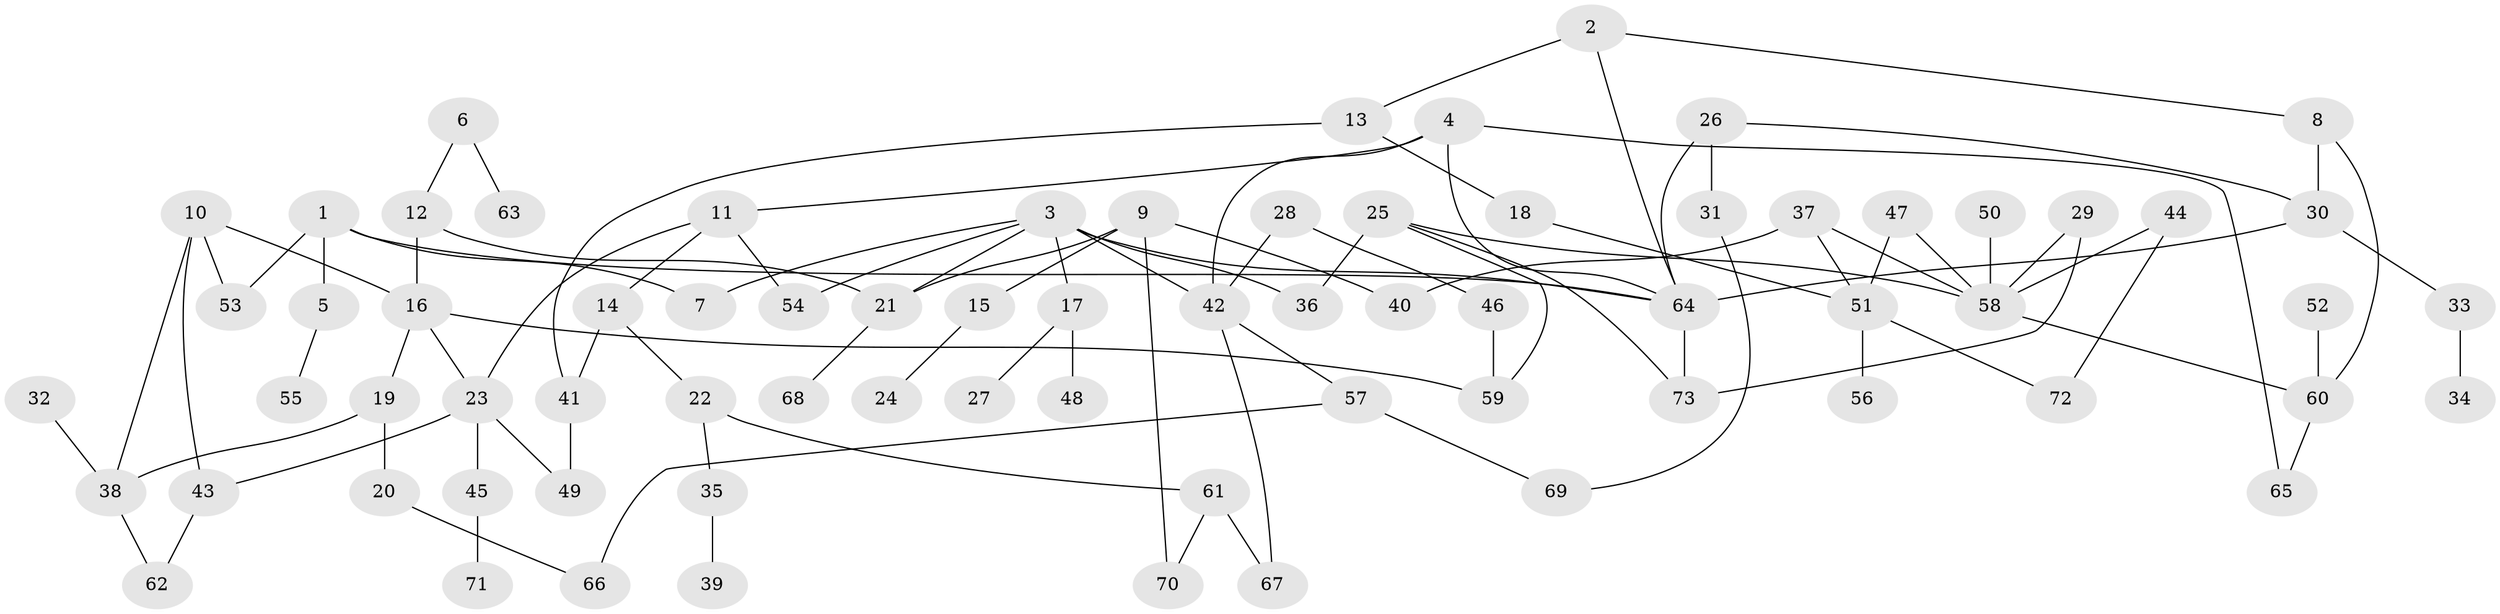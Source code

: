 // original degree distribution, {2: 0.33980582524271846, 8: 0.019417475728155338, 4: 0.11650485436893204, 3: 0.17475728155339806, 7: 0.009708737864077669, 5: 0.038834951456310676, 6: 0.019417475728155338, 1: 0.2815533980582524}
// Generated by graph-tools (version 1.1) at 2025/36/03/04/25 23:36:07]
// undirected, 73 vertices, 98 edges
graph export_dot {
  node [color=gray90,style=filled];
  1;
  2;
  3;
  4;
  5;
  6;
  7;
  8;
  9;
  10;
  11;
  12;
  13;
  14;
  15;
  16;
  17;
  18;
  19;
  20;
  21;
  22;
  23;
  24;
  25;
  26;
  27;
  28;
  29;
  30;
  31;
  32;
  33;
  34;
  35;
  36;
  37;
  38;
  39;
  40;
  41;
  42;
  43;
  44;
  45;
  46;
  47;
  48;
  49;
  50;
  51;
  52;
  53;
  54;
  55;
  56;
  57;
  58;
  59;
  60;
  61;
  62;
  63;
  64;
  65;
  66;
  67;
  68;
  69;
  70;
  71;
  72;
  73;
  1 -- 5 [weight=1.0];
  1 -- 7 [weight=1.0];
  1 -- 53 [weight=1.0];
  1 -- 64 [weight=1.0];
  2 -- 8 [weight=1.0];
  2 -- 13 [weight=1.0];
  2 -- 64 [weight=1.0];
  3 -- 7 [weight=1.0];
  3 -- 17 [weight=1.0];
  3 -- 21 [weight=1.0];
  3 -- 36 [weight=1.0];
  3 -- 42 [weight=1.0];
  3 -- 54 [weight=1.0];
  3 -- 64 [weight=1.0];
  4 -- 11 [weight=1.0];
  4 -- 42 [weight=1.0];
  4 -- 64 [weight=1.0];
  4 -- 65 [weight=1.0];
  5 -- 55 [weight=1.0];
  6 -- 12 [weight=1.0];
  6 -- 63 [weight=1.0];
  8 -- 30 [weight=1.0];
  8 -- 60 [weight=1.0];
  9 -- 15 [weight=1.0];
  9 -- 21 [weight=1.0];
  9 -- 40 [weight=1.0];
  9 -- 70 [weight=1.0];
  10 -- 16 [weight=1.0];
  10 -- 38 [weight=1.0];
  10 -- 43 [weight=1.0];
  10 -- 53 [weight=1.0];
  11 -- 14 [weight=1.0];
  11 -- 23 [weight=1.0];
  11 -- 54 [weight=1.0];
  12 -- 16 [weight=1.0];
  12 -- 21 [weight=1.0];
  13 -- 18 [weight=1.0];
  13 -- 41 [weight=1.0];
  14 -- 22 [weight=1.0];
  14 -- 41 [weight=1.0];
  15 -- 24 [weight=1.0];
  16 -- 19 [weight=1.0];
  16 -- 23 [weight=1.0];
  16 -- 59 [weight=1.0];
  17 -- 27 [weight=1.0];
  17 -- 48 [weight=1.0];
  18 -- 51 [weight=1.0];
  19 -- 20 [weight=1.0];
  19 -- 38 [weight=1.0];
  20 -- 66 [weight=1.0];
  21 -- 68 [weight=1.0];
  22 -- 35 [weight=1.0];
  22 -- 61 [weight=1.0];
  23 -- 43 [weight=1.0];
  23 -- 45 [weight=1.0];
  23 -- 49 [weight=1.0];
  25 -- 36 [weight=1.0];
  25 -- 58 [weight=1.0];
  25 -- 59 [weight=1.0];
  25 -- 73 [weight=1.0];
  26 -- 30 [weight=1.0];
  26 -- 31 [weight=1.0];
  26 -- 64 [weight=1.0];
  28 -- 42 [weight=1.0];
  28 -- 46 [weight=1.0];
  29 -- 58 [weight=1.0];
  29 -- 73 [weight=1.0];
  30 -- 33 [weight=1.0];
  30 -- 64 [weight=1.0];
  31 -- 69 [weight=1.0];
  32 -- 38 [weight=1.0];
  33 -- 34 [weight=1.0];
  35 -- 39 [weight=1.0];
  37 -- 40 [weight=1.0];
  37 -- 51 [weight=1.0];
  37 -- 58 [weight=1.0];
  38 -- 62 [weight=1.0];
  41 -- 49 [weight=1.0];
  42 -- 57 [weight=1.0];
  42 -- 67 [weight=1.0];
  43 -- 62 [weight=1.0];
  44 -- 58 [weight=1.0];
  44 -- 72 [weight=1.0];
  45 -- 71 [weight=1.0];
  46 -- 59 [weight=1.0];
  47 -- 51 [weight=1.0];
  47 -- 58 [weight=1.0];
  50 -- 58 [weight=1.0];
  51 -- 56 [weight=1.0];
  51 -- 72 [weight=1.0];
  52 -- 60 [weight=1.0];
  57 -- 66 [weight=1.0];
  57 -- 69 [weight=1.0];
  58 -- 60 [weight=1.0];
  60 -- 65 [weight=1.0];
  61 -- 67 [weight=1.0];
  61 -- 70 [weight=1.0];
  64 -- 73 [weight=1.0];
}
